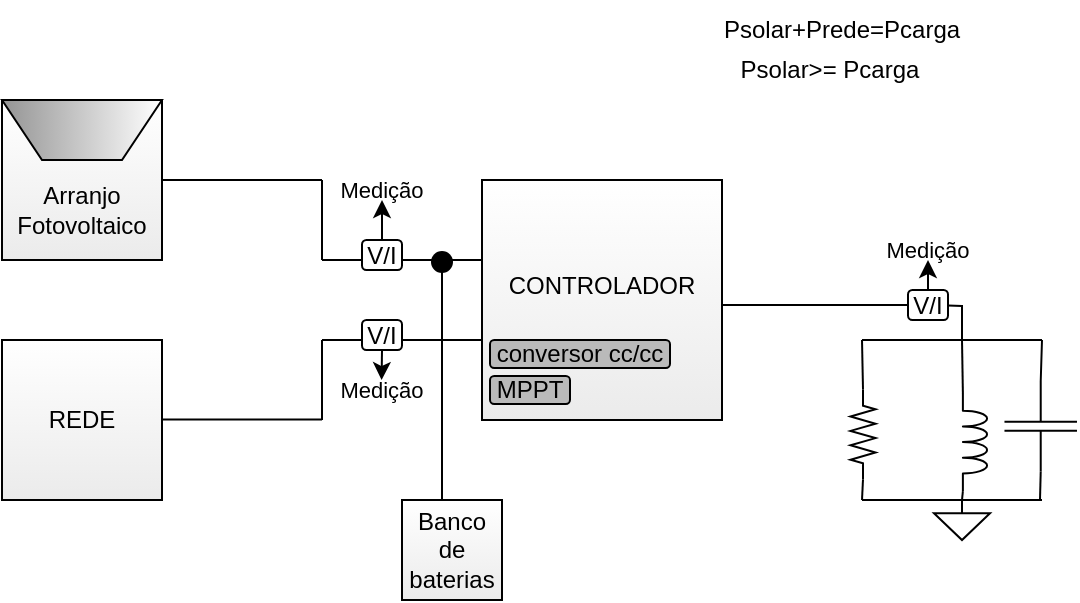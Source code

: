 <mxfile version="24.7.7">
  <diagram name="Página-1" id="OQ5bW8H61kP_axA_Qgg9">
    <mxGraphModel grid="1" page="1" gridSize="10" guides="1" tooltips="1" connect="1" arrows="1" fold="1" pageScale="1" pageWidth="1169" pageHeight="827" math="0" shadow="0">
      <root>
        <mxCell id="0" />
        <mxCell id="1" parent="0" />
        <mxCell id="zg7_uXEYJ9DAD_peXJil-1" value="" style="whiteSpace=wrap;html=1;aspect=fixed;gradientColor=#EBEBEB;" vertex="1" parent="1">
          <mxGeometry x="160" y="120" width="80" height="80" as="geometry" />
        </mxCell>
        <mxCell id="zg7_uXEYJ9DAD_peXJil-2" value="" style="whiteSpace=wrap;html=1;aspect=fixed;gradientColor=#EBEBEB;" vertex="1" parent="1">
          <mxGeometry x="160" y="240" width="80" height="80" as="geometry" />
        </mxCell>
        <mxCell id="zg7_uXEYJ9DAD_peXJil-3" value="" style="shape=trapezoid;perimeter=trapezoidPerimeter;whiteSpace=wrap;html=1;fixedSize=1;direction=west;flipH=0;flipV=0;gradientColor=#949494;gradientDirection=east;" vertex="1" parent="1">
          <mxGeometry x="160" y="120" width="80" height="30" as="geometry" />
        </mxCell>
        <mxCell id="zg7_uXEYJ9DAD_peXJil-4" value="Arranjo&lt;div&gt;Fotovoltaico&lt;/div&gt;" style="text;html=1;align=center;verticalAlign=middle;whiteSpace=wrap;rounded=0;" vertex="1" parent="1">
          <mxGeometry x="170" y="160" width="60" height="30" as="geometry" />
        </mxCell>
        <mxCell id="zg7_uXEYJ9DAD_peXJil-5" value="REDE" style="text;html=1;align=center;verticalAlign=middle;whiteSpace=wrap;rounded=0;" vertex="1" parent="1">
          <mxGeometry x="170" y="265" width="60" height="30" as="geometry" />
        </mxCell>
        <mxCell id="zg7_uXEYJ9DAD_peXJil-6" value="" style="endArrow=none;html=1;rounded=0;" edge="1" parent="1">
          <mxGeometry width="50" height="50" relative="1" as="geometry">
            <mxPoint x="240" y="160" as="sourcePoint" />
            <mxPoint x="320" y="160" as="targetPoint" />
          </mxGeometry>
        </mxCell>
        <mxCell id="zg7_uXEYJ9DAD_peXJil-7" value="" style="endArrow=none;html=1;rounded=0;" edge="1" parent="1">
          <mxGeometry width="50" height="50" relative="1" as="geometry">
            <mxPoint x="240" y="279.8" as="sourcePoint" />
            <mxPoint x="320" y="279.8" as="targetPoint" />
          </mxGeometry>
        </mxCell>
        <mxCell id="zg7_uXEYJ9DAD_peXJil-8" value="" style="endArrow=none;html=1;rounded=0;" edge="1" parent="1">
          <mxGeometry width="50" height="50" relative="1" as="geometry">
            <mxPoint x="320" y="160" as="sourcePoint" />
            <mxPoint x="320" y="200" as="targetPoint" />
          </mxGeometry>
        </mxCell>
        <mxCell id="zg7_uXEYJ9DAD_peXJil-9" value="" style="endArrow=none;html=1;rounded=0;" edge="1" parent="1">
          <mxGeometry width="50" height="50" relative="1" as="geometry">
            <mxPoint x="320" y="240" as="sourcePoint" />
            <mxPoint x="320" y="280" as="targetPoint" />
          </mxGeometry>
        </mxCell>
        <mxCell id="zg7_uXEYJ9DAD_peXJil-10" value="" style="endArrow=none;html=1;rounded=0;" edge="1" parent="1">
          <mxGeometry width="50" height="50" relative="1" as="geometry">
            <mxPoint x="320" y="200" as="sourcePoint" />
            <mxPoint x="340" y="200" as="targetPoint" />
          </mxGeometry>
        </mxCell>
        <mxCell id="zg7_uXEYJ9DAD_peXJil-11" value="" style="endArrow=none;html=1;rounded=0;" edge="1" parent="1">
          <mxGeometry width="50" height="50" relative="1" as="geometry">
            <mxPoint x="320" y="240" as="sourcePoint" />
            <mxPoint x="340" y="240" as="targetPoint" />
          </mxGeometry>
        </mxCell>
        <mxCell id="zg7_uXEYJ9DAD_peXJil-14" value="V/I" style="rounded=1;whiteSpace=wrap;html=1;" vertex="1" parent="1">
          <mxGeometry x="340" y="230" width="20" height="15" as="geometry" />
        </mxCell>
        <mxCell id="zg7_uXEYJ9DAD_peXJil-15" value="V/I" style="rounded=1;whiteSpace=wrap;html=1;" vertex="1" parent="1">
          <mxGeometry x="340" y="190" width="20" height="15" as="geometry" />
        </mxCell>
        <mxCell id="zg7_uXEYJ9DAD_peXJil-16" value="" style="endArrow=none;html=1;rounded=0;" edge="1" parent="1">
          <mxGeometry width="50" height="50" relative="1" as="geometry">
            <mxPoint x="360" y="200" as="sourcePoint" />
            <mxPoint x="400" y="200" as="targetPoint" />
          </mxGeometry>
        </mxCell>
        <mxCell id="zg7_uXEYJ9DAD_peXJil-18" value="" style="endArrow=none;html=1;rounded=0;" edge="1" parent="1">
          <mxGeometry width="50" height="50" relative="1" as="geometry">
            <mxPoint x="360" y="240" as="sourcePoint" />
            <mxPoint x="400" y="240" as="targetPoint" />
          </mxGeometry>
        </mxCell>
        <mxCell id="zg7_uXEYJ9DAD_peXJil-19" value="" style="endArrow=classic;html=1;rounded=0;exitX=0.5;exitY=0;exitDx=0;exitDy=0;" edge="1" parent="1" source="zg7_uXEYJ9DAD_peXJil-15">
          <mxGeometry width="50" height="50" relative="1" as="geometry">
            <mxPoint x="340" y="190" as="sourcePoint" />
            <mxPoint x="350" y="170" as="targetPoint" />
          </mxGeometry>
        </mxCell>
        <mxCell id="zg7_uXEYJ9DAD_peXJil-20" value="&lt;span style=&quot;font-size: 11px;&quot;&gt;Medição&lt;/span&gt;" style="text;html=1;align=center;verticalAlign=middle;whiteSpace=wrap;rounded=0;" vertex="1" parent="1">
          <mxGeometry x="320" y="150" width="60" height="30" as="geometry" />
        </mxCell>
        <mxCell id="zg7_uXEYJ9DAD_peXJil-21" value="" style="endArrow=classic;html=1;rounded=0;exitX=0.5;exitY=1;exitDx=0;exitDy=0;" edge="1" parent="1" source="zg7_uXEYJ9DAD_peXJil-14">
          <mxGeometry width="50" height="50" relative="1" as="geometry">
            <mxPoint x="349.8" y="280" as="sourcePoint" />
            <mxPoint x="349.8" y="260" as="targetPoint" />
          </mxGeometry>
        </mxCell>
        <mxCell id="zg7_uXEYJ9DAD_peXJil-23" value="&lt;span style=&quot;font-size: 11px;&quot;&gt;Medição&lt;/span&gt;" style="text;html=1;align=center;verticalAlign=middle;whiteSpace=wrap;rounded=0;" vertex="1" parent="1">
          <mxGeometry x="320" y="250" width="60" height="30" as="geometry" />
        </mxCell>
        <mxCell id="zg7_uXEYJ9DAD_peXJil-24" value="CONTROLADOR&lt;div&gt;&lt;br&gt;&lt;/div&gt;" style="whiteSpace=wrap;html=1;aspect=fixed;gradientColor=#EBEBEB;" vertex="1" parent="1">
          <mxGeometry x="400" y="160" width="120" height="120" as="geometry" />
        </mxCell>
        <mxCell id="zg7_uXEYJ9DAD_peXJil-25" value="" style="endArrow=none;html=1;rounded=0;" edge="1" parent="1" source="zg7_uXEYJ9DAD_peXJil-42">
          <mxGeometry width="50" height="50" relative="1" as="geometry">
            <mxPoint x="520" y="222.5" as="sourcePoint" />
            <mxPoint x="640" y="223" as="targetPoint" />
          </mxGeometry>
        </mxCell>
        <mxCell id="zg7_uXEYJ9DAD_peXJil-33" style="edgeStyle=orthogonalEdgeStyle;rounded=0;orthogonalLoop=1;jettySize=auto;html=1;exitX=0;exitY=0.5;exitDx=0;exitDy=0;exitPerimeter=0;endArrow=none;endFill=0;" edge="1" parent="1" source="zg7_uXEYJ9DAD_peXJil-26">
          <mxGeometry relative="1" as="geometry">
            <mxPoint x="590" y="240" as="targetPoint" />
          </mxGeometry>
        </mxCell>
        <mxCell id="zg7_uXEYJ9DAD_peXJil-26" value="" style="pointerEvents=1;verticalLabelPosition=bottom;shadow=0;dashed=0;align=center;html=1;verticalAlign=top;shape=mxgraph.electrical.resistors.resistor_2;rotation=90;" vertex="1" parent="1">
          <mxGeometry x="568" y="281" width="45" height="12.5" as="geometry" />
        </mxCell>
        <mxCell id="zg7_uXEYJ9DAD_peXJil-27" value="" style="pointerEvents=1;verticalLabelPosition=bottom;shadow=0;dashed=0;align=center;html=1;verticalAlign=top;shape=mxgraph.electrical.capacitors.capacitor_1;rotation=90;" vertex="1" parent="1">
          <mxGeometry x="656.78" y="265" width="45.16" height="36.25" as="geometry" />
        </mxCell>
        <mxCell id="zg7_uXEYJ9DAD_peXJil-34" style="edgeStyle=orthogonalEdgeStyle;rounded=0;orthogonalLoop=1;jettySize=auto;html=1;exitX=0;exitY=1;exitDx=0;exitDy=0;exitPerimeter=0;endArrow=none;endFill=0;" edge="1" parent="1" source="zg7_uXEYJ9DAD_peXJil-28">
          <mxGeometry relative="1" as="geometry">
            <mxPoint x="640" y="240" as="targetPoint" />
          </mxGeometry>
        </mxCell>
        <mxCell id="zg7_uXEYJ9DAD_peXJil-28" value="" style="pointerEvents=1;verticalLabelPosition=bottom;shadow=0;dashed=0;align=center;html=1;verticalAlign=top;shape=mxgraph.electrical.inductors.inductor_3;rotation=90;" vertex="1" parent="1">
          <mxGeometry x="622" y="285" width="48.97" height="12.08" as="geometry" />
        </mxCell>
        <mxCell id="zg7_uXEYJ9DAD_peXJil-29" value="" style="endArrow=none;html=1;rounded=0;" edge="1" parent="1">
          <mxGeometry width="50" height="50" relative="1" as="geometry">
            <mxPoint x="640" y="222.5" as="sourcePoint" />
            <mxPoint x="640" y="240" as="targetPoint" />
          </mxGeometry>
        </mxCell>
        <mxCell id="zg7_uXEYJ9DAD_peXJil-31" value="" style="endArrow=none;html=1;rounded=0;" edge="1" parent="1">
          <mxGeometry width="50" height="50" relative="1" as="geometry">
            <mxPoint x="590" y="240" as="sourcePoint" />
            <mxPoint x="660" y="240" as="targetPoint" />
          </mxGeometry>
        </mxCell>
        <mxCell id="zg7_uXEYJ9DAD_peXJil-32" value="" style="endArrow=none;html=1;rounded=0;" edge="1" parent="1">
          <mxGeometry width="50" height="50" relative="1" as="geometry">
            <mxPoint x="640" y="240" as="sourcePoint" />
            <mxPoint x="680" y="240" as="targetPoint" />
          </mxGeometry>
        </mxCell>
        <mxCell id="zg7_uXEYJ9DAD_peXJil-36" value="" style="endArrow=none;html=1;rounded=0;exitX=0;exitY=0.5;exitDx=0;exitDy=0;exitPerimeter=0;" edge="1" parent="1" source="zg7_uXEYJ9DAD_peXJil-27">
          <mxGeometry width="50" height="50" relative="1" as="geometry">
            <mxPoint x="580" y="320" as="sourcePoint" />
            <mxPoint x="680" y="240" as="targetPoint" />
          </mxGeometry>
        </mxCell>
        <mxCell id="zg7_uXEYJ9DAD_peXJil-37" value="" style="endArrow=none;html=1;rounded=0;" edge="1" parent="1">
          <mxGeometry width="50" height="50" relative="1" as="geometry">
            <mxPoint x="590" y="320" as="sourcePoint" />
            <mxPoint x="680" y="320" as="targetPoint" />
          </mxGeometry>
        </mxCell>
        <mxCell id="zg7_uXEYJ9DAD_peXJil-38" value="" style="endArrow=none;html=1;rounded=0;entryX=1;entryY=0.5;entryDx=0;entryDy=0;entryPerimeter=0;" edge="1" parent="1" target="zg7_uXEYJ9DAD_peXJil-26">
          <mxGeometry width="50" height="50" relative="1" as="geometry">
            <mxPoint x="590" y="320" as="sourcePoint" />
            <mxPoint x="620" y="290" as="targetPoint" />
          </mxGeometry>
        </mxCell>
        <mxCell id="zg7_uXEYJ9DAD_peXJil-39" value="" style="endArrow=none;html=1;rounded=0;entryX=1;entryY=1;entryDx=0;entryDy=0;entryPerimeter=0;" edge="1" parent="1" target="zg7_uXEYJ9DAD_peXJil-28">
          <mxGeometry width="50" height="50" relative="1" as="geometry">
            <mxPoint x="640" y="320" as="sourcePoint" />
            <mxPoint x="620" y="290" as="targetPoint" />
          </mxGeometry>
        </mxCell>
        <mxCell id="zg7_uXEYJ9DAD_peXJil-40" value="" style="endArrow=none;html=1;rounded=0;entryX=1;entryY=0.5;entryDx=0;entryDy=0;entryPerimeter=0;" edge="1" parent="1" target="zg7_uXEYJ9DAD_peXJil-27">
          <mxGeometry width="50" height="50" relative="1" as="geometry">
            <mxPoint x="679" y="320" as="sourcePoint" />
            <mxPoint x="620" y="290" as="targetPoint" />
          </mxGeometry>
        </mxCell>
        <mxCell id="zg7_uXEYJ9DAD_peXJil-41" value="" style="pointerEvents=1;verticalLabelPosition=bottom;shadow=0;dashed=0;align=center;html=1;verticalAlign=top;shape=mxgraph.electrical.signal_sources.signal_ground;" vertex="1" parent="1">
          <mxGeometry x="626" y="320" width="28" height="20" as="geometry" />
        </mxCell>
        <mxCell id="zg7_uXEYJ9DAD_peXJil-43" value="" style="endArrow=none;html=1;rounded=0;" edge="1" parent="1" target="zg7_uXEYJ9DAD_peXJil-42">
          <mxGeometry width="50" height="50" relative="1" as="geometry">
            <mxPoint x="520" y="222.5" as="sourcePoint" />
            <mxPoint x="640" y="223" as="targetPoint" />
          </mxGeometry>
        </mxCell>
        <mxCell id="zg7_uXEYJ9DAD_peXJil-42" value="V/I" style="rounded=1;whiteSpace=wrap;html=1;" vertex="1" parent="1">
          <mxGeometry x="613" y="215" width="20" height="15" as="geometry" />
        </mxCell>
        <mxCell id="zg7_uXEYJ9DAD_peXJil-44" value="&lt;span style=&quot;font-size: 11px;&quot;&gt;Medição&lt;/span&gt;" style="text;html=1;align=center;verticalAlign=middle;whiteSpace=wrap;rounded=0;" vertex="1" parent="1">
          <mxGeometry x="593" y="180" width="60" height="30" as="geometry" />
        </mxCell>
        <mxCell id="zg7_uXEYJ9DAD_peXJil-45" value="" style="endArrow=classic;html=1;rounded=0;exitX=0.5;exitY=0;exitDx=0;exitDy=0;" edge="1" parent="1" source="zg7_uXEYJ9DAD_peXJil-42">
          <mxGeometry width="50" height="50" relative="1" as="geometry">
            <mxPoint x="580" y="240" as="sourcePoint" />
            <mxPoint x="623" y="200" as="targetPoint" />
          </mxGeometry>
        </mxCell>
        <mxCell id="zg7_uXEYJ9DAD_peXJil-46" value="" style="endArrow=none;html=1;rounded=0;" edge="1" parent="1">
          <mxGeometry width="50" height="50" relative="1" as="geometry">
            <mxPoint x="380" y="320" as="sourcePoint" />
            <mxPoint x="380" y="200" as="targetPoint" />
          </mxGeometry>
        </mxCell>
        <mxCell id="zg7_uXEYJ9DAD_peXJil-47" value="Banco de baterias" style="whiteSpace=wrap;html=1;aspect=fixed;gradientColor=#EBEBEB;" vertex="1" parent="1">
          <mxGeometry x="360" y="320" width="50" height="50" as="geometry" />
        </mxCell>
        <mxCell id="zg7_uXEYJ9DAD_peXJil-48" value="" style="ellipse;whiteSpace=wrap;html=1;aspect=fixed;fillColor=#000000;" vertex="1" parent="1">
          <mxGeometry x="375" y="196" width="10" height="10" as="geometry" />
        </mxCell>
        <mxCell id="zg7_uXEYJ9DAD_peXJil-52" value="MPPT" style="rounded=1;whiteSpace=wrap;html=1;fillColor=#BABABA;" vertex="1" parent="1">
          <mxGeometry x="404" y="258" width="40" height="14" as="geometry" />
        </mxCell>
        <mxCell id="zg7_uXEYJ9DAD_peXJil-53" value="Psolar+Prede=Pcarga" style="text;html=1;align=center;verticalAlign=middle;whiteSpace=wrap;rounded=0;" vertex="1" parent="1">
          <mxGeometry x="550" y="70" width="60" height="30" as="geometry" />
        </mxCell>
        <mxCell id="zg7_uXEYJ9DAD_peXJil-55" value="Psolar&amp;gt;= Pcarga" style="text;html=1;align=center;verticalAlign=middle;whiteSpace=wrap;rounded=0;" vertex="1" parent="1">
          <mxGeometry x="508" y="90" width="132" height="30" as="geometry" />
        </mxCell>
        <mxCell id="zg7_uXEYJ9DAD_peXJil-56" value="conversor cc/cc" style="rounded=1;whiteSpace=wrap;html=1;fillColor=#BABABA;" vertex="1" parent="1">
          <mxGeometry x="404" y="240" width="90" height="14" as="geometry" />
        </mxCell>
      </root>
    </mxGraphModel>
  </diagram>
</mxfile>
